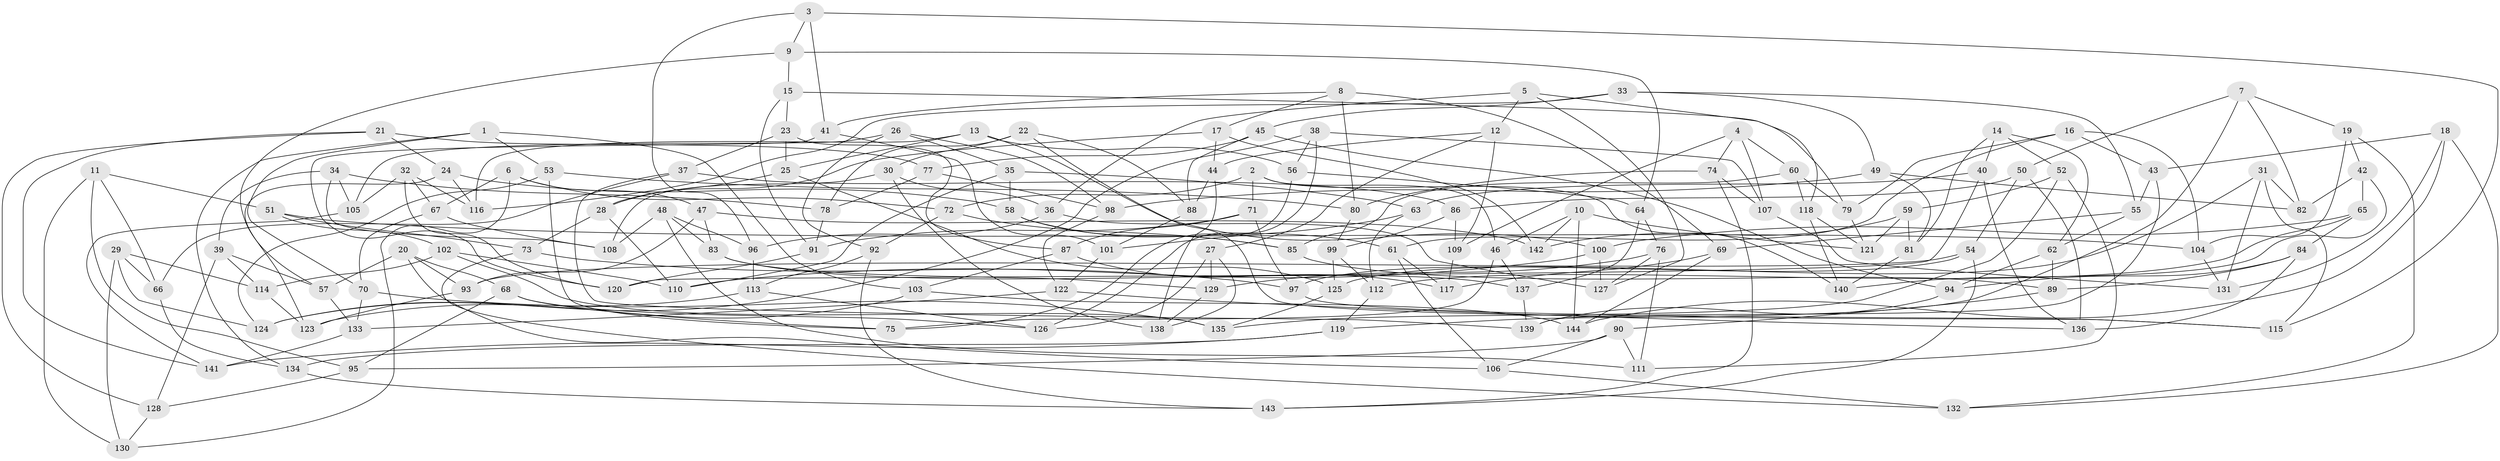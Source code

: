 // Generated by graph-tools (version 1.1) at 2025/26/03/09/25 03:26:55]
// undirected, 144 vertices, 288 edges
graph export_dot {
graph [start="1"]
  node [color=gray90,style=filled];
  1;
  2;
  3;
  4;
  5;
  6;
  7;
  8;
  9;
  10;
  11;
  12;
  13;
  14;
  15;
  16;
  17;
  18;
  19;
  20;
  21;
  22;
  23;
  24;
  25;
  26;
  27;
  28;
  29;
  30;
  31;
  32;
  33;
  34;
  35;
  36;
  37;
  38;
  39;
  40;
  41;
  42;
  43;
  44;
  45;
  46;
  47;
  48;
  49;
  50;
  51;
  52;
  53;
  54;
  55;
  56;
  57;
  58;
  59;
  60;
  61;
  62;
  63;
  64;
  65;
  66;
  67;
  68;
  69;
  70;
  71;
  72;
  73;
  74;
  75;
  76;
  77;
  78;
  79;
  80;
  81;
  82;
  83;
  84;
  85;
  86;
  87;
  88;
  89;
  90;
  91;
  92;
  93;
  94;
  95;
  96;
  97;
  98;
  99;
  100;
  101;
  102;
  103;
  104;
  105;
  106;
  107;
  108;
  109;
  110;
  111;
  112;
  113;
  114;
  115;
  116;
  117;
  118;
  119;
  120;
  121;
  122;
  123;
  124;
  125;
  126;
  127;
  128;
  129;
  130;
  131;
  132;
  133;
  134;
  135;
  136;
  137;
  138;
  139;
  140;
  141;
  142;
  143;
  144;
  1 -- 103;
  1 -- 70;
  1 -- 134;
  1 -- 53;
  2 -- 72;
  2 -- 46;
  2 -- 140;
  2 -- 71;
  3 -- 41;
  3 -- 9;
  3 -- 115;
  3 -- 96;
  4 -- 74;
  4 -- 60;
  4 -- 107;
  4 -- 109;
  5 -- 118;
  5 -- 36;
  5 -- 127;
  5 -- 12;
  6 -- 130;
  6 -- 47;
  6 -- 72;
  6 -- 67;
  7 -- 119;
  7 -- 82;
  7 -- 19;
  7 -- 50;
  8 -- 41;
  8 -- 69;
  8 -- 80;
  8 -- 17;
  9 -- 15;
  9 -- 57;
  9 -- 64;
  10 -- 144;
  10 -- 142;
  10 -- 121;
  10 -- 46;
  11 -- 130;
  11 -- 51;
  11 -- 95;
  11 -- 66;
  12 -- 44;
  12 -- 109;
  12 -- 27;
  13 -- 25;
  13 -- 100;
  13 -- 116;
  13 -- 56;
  14 -- 52;
  14 -- 81;
  14 -- 62;
  14 -- 40;
  15 -- 91;
  15 -- 23;
  15 -- 79;
  16 -- 79;
  16 -- 61;
  16 -- 104;
  16 -- 43;
  17 -- 44;
  17 -- 142;
  17 -- 28;
  18 -- 132;
  18 -- 131;
  18 -- 144;
  18 -- 43;
  19 -- 132;
  19 -- 104;
  19 -- 42;
  20 -- 68;
  20 -- 57;
  20 -- 106;
  20 -- 93;
  21 -- 141;
  21 -- 128;
  21 -- 77;
  21 -- 24;
  22 -- 78;
  22 -- 88;
  22 -- 30;
  22 -- 115;
  23 -- 25;
  23 -- 87;
  23 -- 37;
  24 -- 116;
  24 -- 58;
  24 -- 123;
  25 -- 28;
  25 -- 125;
  26 -- 105;
  26 -- 98;
  26 -- 35;
  26 -- 92;
  27 -- 126;
  27 -- 138;
  27 -- 129;
  28 -- 110;
  28 -- 73;
  29 -- 130;
  29 -- 114;
  29 -- 124;
  29 -- 66;
  30 -- 138;
  30 -- 36;
  30 -- 108;
  31 -- 115;
  31 -- 131;
  31 -- 82;
  31 -- 125;
  32 -- 120;
  32 -- 105;
  32 -- 67;
  32 -- 116;
  33 -- 45;
  33 -- 55;
  33 -- 49;
  33 -- 116;
  34 -- 39;
  34 -- 105;
  34 -- 78;
  34 -- 108;
  35 -- 58;
  35 -- 63;
  35 -- 110;
  36 -- 127;
  36 -- 96;
  37 -- 66;
  37 -- 86;
  37 -- 139;
  38 -- 124;
  38 -- 126;
  38 -- 107;
  38 -- 56;
  39 -- 57;
  39 -- 128;
  39 -- 114;
  40 -- 63;
  40 -- 136;
  40 -- 120;
  41 -- 120;
  41 -- 101;
  42 -- 82;
  42 -- 140;
  42 -- 65;
  43 -- 139;
  43 -- 55;
  44 -- 88;
  44 -- 138;
  45 -- 77;
  45 -- 94;
  45 -- 88;
  46 -- 137;
  46 -- 75;
  47 -- 93;
  47 -- 83;
  47 -- 142;
  48 -- 96;
  48 -- 83;
  48 -- 111;
  48 -- 108;
  49 -- 81;
  49 -- 98;
  49 -- 82;
  50 -- 54;
  50 -- 136;
  50 -- 86;
  51 -- 104;
  51 -- 102;
  51 -- 73;
  52 -- 135;
  52 -- 59;
  52 -- 111;
  53 -- 124;
  53 -- 75;
  53 -- 80;
  54 -- 93;
  54 -- 97;
  54 -- 143;
  55 -- 62;
  55 -- 69;
  56 -- 75;
  56 -- 64;
  57 -- 133;
  58 -- 85;
  58 -- 61;
  59 -- 142;
  59 -- 121;
  59 -- 81;
  60 -- 79;
  60 -- 118;
  60 -- 85;
  61 -- 117;
  61 -- 106;
  62 -- 89;
  62 -- 94;
  63 -- 101;
  63 -- 112;
  64 -- 137;
  64 -- 76;
  65 -- 112;
  65 -- 84;
  65 -- 100;
  66 -- 134;
  67 -- 70;
  67 -- 108;
  68 -- 75;
  68 -- 126;
  68 -- 95;
  69 -- 117;
  69 -- 144;
  70 -- 135;
  70 -- 133;
  71 -- 91;
  71 -- 97;
  71 -- 87;
  72 -- 85;
  72 -- 92;
  73 -- 97;
  73 -- 132;
  74 -- 107;
  74 -- 80;
  74 -- 143;
  76 -- 111;
  76 -- 129;
  76 -- 127;
  77 -- 78;
  77 -- 98;
  78 -- 91;
  79 -- 121;
  80 -- 99;
  81 -- 140;
  83 -- 137;
  83 -- 129;
  84 -- 94;
  84 -- 136;
  84 -- 89;
  85 -- 89;
  86 -- 109;
  86 -- 99;
  87 -- 117;
  87 -- 103;
  88 -- 101;
  89 -- 90;
  90 -- 106;
  90 -- 95;
  90 -- 111;
  91 -- 120;
  92 -- 143;
  92 -- 113;
  93 -- 123;
  94 -- 139;
  95 -- 128;
  96 -- 113;
  97 -- 115;
  98 -- 122;
  99 -- 112;
  99 -- 125;
  100 -- 110;
  100 -- 127;
  101 -- 122;
  102 -- 110;
  102 -- 135;
  102 -- 114;
  103 -- 123;
  103 -- 144;
  104 -- 131;
  105 -- 141;
  106 -- 132;
  107 -- 131;
  109 -- 117;
  112 -- 119;
  113 -- 126;
  113 -- 124;
  114 -- 123;
  118 -- 140;
  118 -- 121;
  119 -- 141;
  119 -- 134;
  122 -- 133;
  122 -- 136;
  125 -- 135;
  128 -- 130;
  129 -- 138;
  133 -- 141;
  134 -- 143;
  137 -- 139;
}

